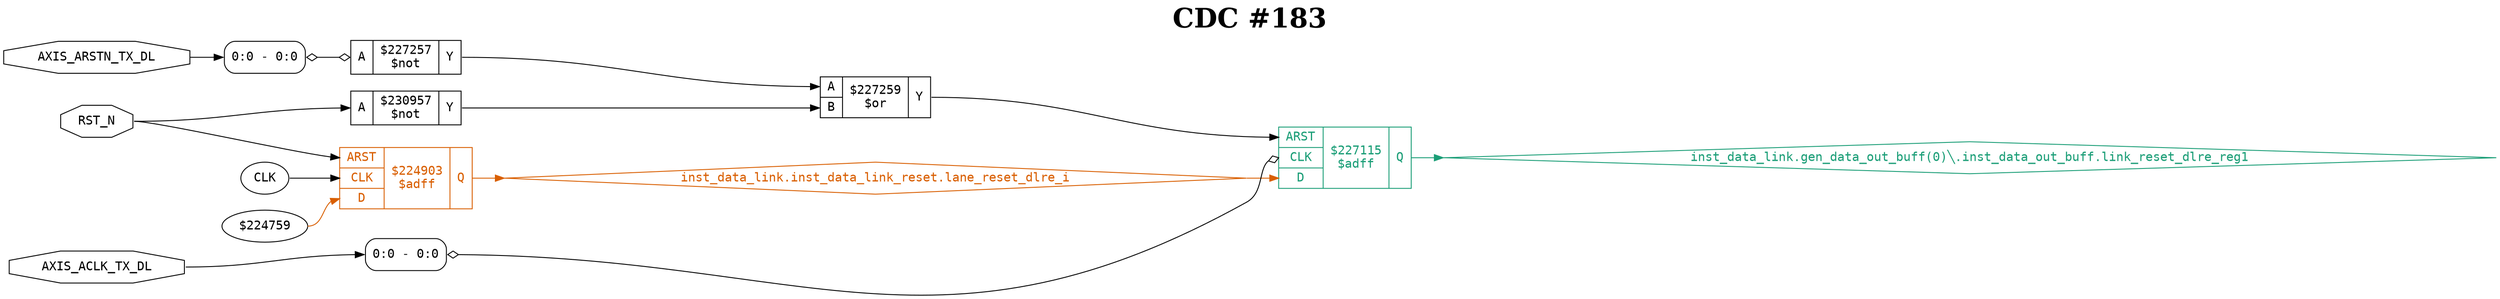digraph "spacefibre_light_top" {
label=<<b>CDC #183</b>>;
labelloc="t"
fontsize="30"
node ["fontname"="Courier"]
edge ["fontname"="Courier"]
rankdir="LR";
remincross=true;
n4 [ shape=octagon, label="AXIS_ACLK_TX_DL", color="black", fontcolor="black", href="/src/ip_spacefibre_light_top/spacefibre_light_top.vhd#58" ];
n5 [ shape=octagon, label="AXIS_ARSTN_TX_DL", color="black", fontcolor="black", href="/src/ip_spacefibre_light_top/spacefibre_light_top.vhd#57" ];
n6 [ shape=octagon, label="RST_N", color="black", fontcolor="black", href="/src/ip_spacefibre_light_top/spacefibre_light_top.vhd#44" ];
n7 [ shape=diamond, label="inst_data_link.gen_data_out_buff(0)&#9586;.inst_data_out_buff.link_reset_dlre_reg1", colorscheme="dark28", color="1", fontcolor="1", href="/src/module_data_link/data_out_buf.vhd#161" ];
n8 [ shape=diamond, label="inst_data_link.inst_data_link_reset.lane_reset_dlre_i", colorscheme="dark28", color="2", fontcolor="2", href="/src/module_data_link/data_link_reset.vhd#73" ];
{ rank="source"; n4; n5; n6;}
{ rank="sink";}
c11 [ shape=record, label="{{<p9> A}|$227257\n$not|{<p10> Y}}", href="/src/module_data_link/data_out_buf.vhd#521"  ];
x0 [ shape=record, style=rounded, label="<s0> 0:0 - 0:0 ", color="black", fontcolor="black" ];
x0:e -> c11:p9:w [arrowhead=odiamond, arrowtail=odiamond, dir=both, color="black", fontcolor="black", label=""];
c13 [ shape=record, label="{{<p9> A|<p12> B}|$227259\n$or|{<p10> Y}}", href="/src/module_data_link/data_out_buf.vhd#521"  ];
c18 [ shape=record, label="{{<p14> ARST|<p15> CLK|<p16> D}|$227115\n$adff|{<p17> Q}}", colorscheme="dark28", color="1", fontcolor="1" , href="/src/module_data_link/data_out_buf.vhd#266"  ];
x1 [ shape=record, style=rounded, label="<s0> 0:0 - 0:0 ", color="black", fontcolor="black" ];
x1:e -> c18:p15:w [arrowhead=odiamond, arrowtail=odiamond, dir=both, color="black", fontcolor="black", label=""];
v2 [ label="CLK" ];
v3 [ label="$224759" ];
c19 [ shape=record, label="{{<p14> ARST|<p15> CLK|<p16> D}|$224903\n$adff|{<p17> Q}}", colorscheme="dark28", color="2", fontcolor="2" , href="/src/module_data_link/data_link_reset.vhd#92"  ];
c20 [ shape=record, label="{{<p9> A}|$230957\n$not|{<p10> Y}}", href="/src/ip/fifo_dc/fifo_dc.vhd#440"  ];
c20:p10:e -> c13:p12:w [color="black", fontcolor="black", label=""];
c11:p10:e -> c13:p9:w [color="black", fontcolor="black", label=""];
c13:p10:e -> c18:p14:w [color="black", fontcolor="black", label=""];
n4:e -> x1:s0:w [color="black", fontcolor="black", label=""];
n5:e -> x0:s0:w [color="black", fontcolor="black", label=""];
n6:e -> c19:p14:w [color="black", fontcolor="black", label=""];
n6:e -> c20:p9:w [color="black", fontcolor="black", label=""];
c18:p17:e -> n7:w [colorscheme="dark28", color="1", fontcolor="1", label=""];
c19:p17:e -> n8:w [colorscheme="dark28", color="2", fontcolor="2", label=""];
n8:e -> c18:p16:w [colorscheme="dark28", color="2", fontcolor="2", label=""];
v2:e -> c19:p15:w [color="black", fontcolor="black", label=""];
v3:e -> c19:p16:w [colorscheme="dark28", color="2", fontcolor="2", label=""];
}
